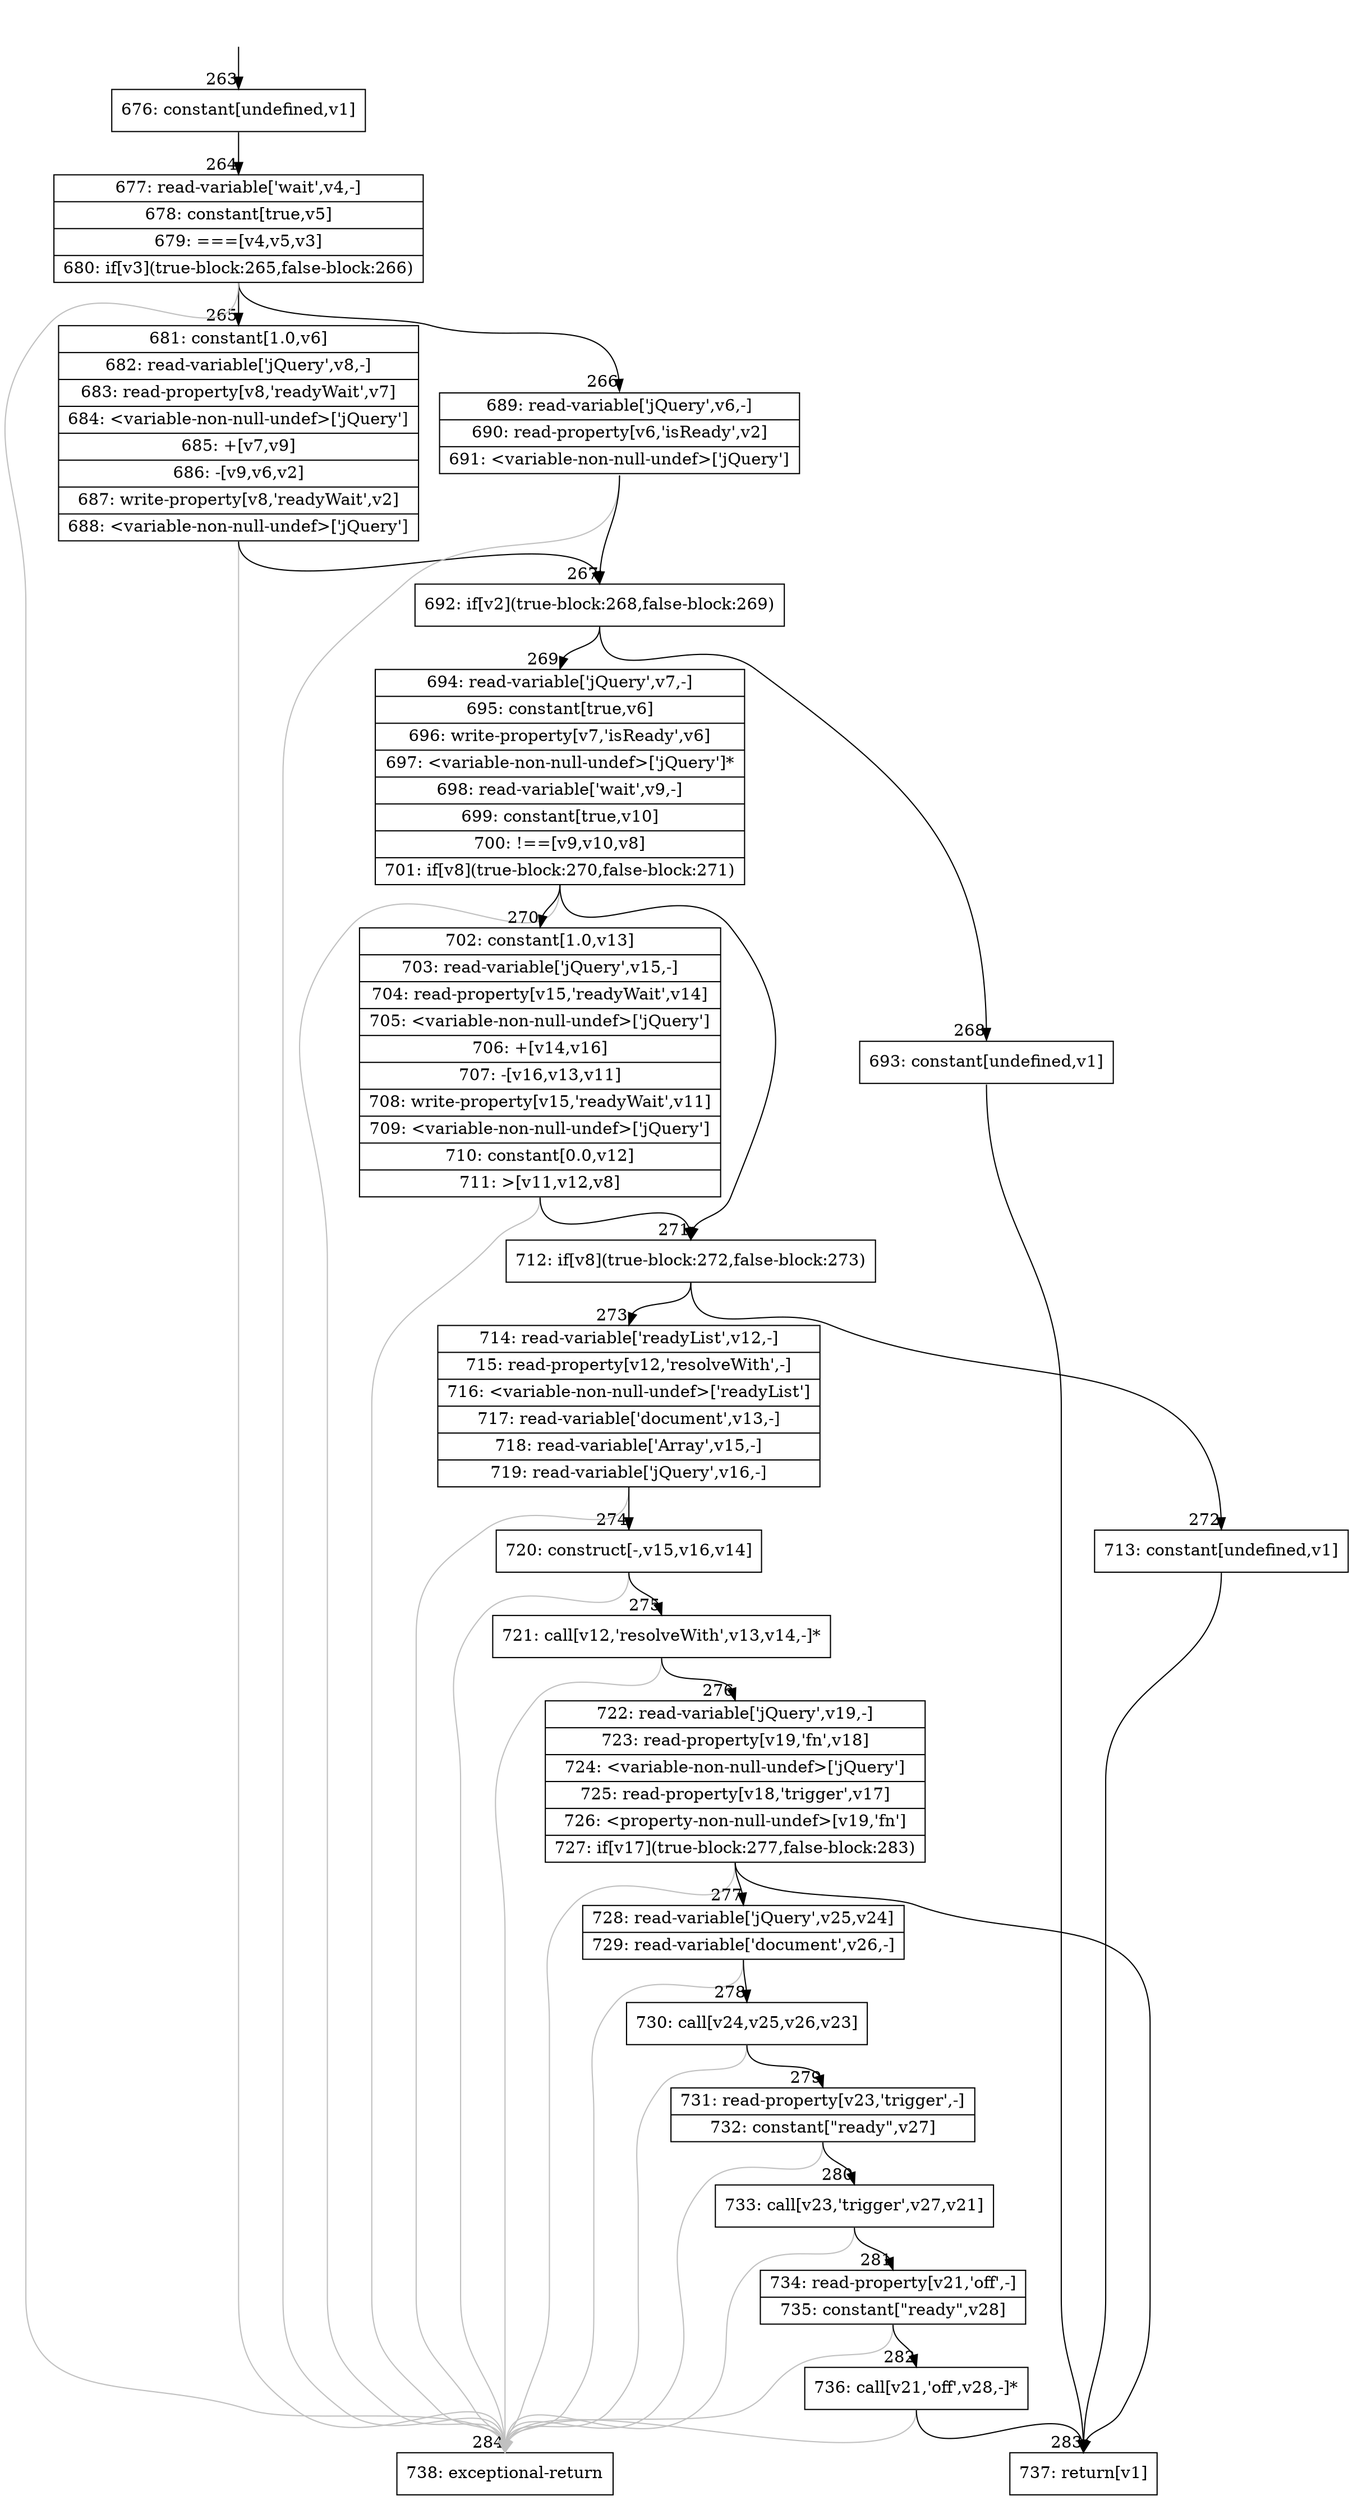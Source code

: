 digraph {
rankdir="TD"
BB_entry21[shape=none,label=""];
BB_entry21 -> BB263 [tailport=s, headport=n, headlabel="    263"]
BB263 [shape=record label="{676: constant[undefined,v1]}" ] 
BB263 -> BB264 [tailport=s, headport=n, headlabel="      264"]
BB264 [shape=record label="{677: read-variable['wait',v4,-]|678: constant[true,v5]|679: ===[v4,v5,v3]|680: if[v3](true-block:265,false-block:266)}" ] 
BB264 -> BB265 [tailport=s, headport=n, headlabel="      265"]
BB264 -> BB266 [tailport=s, headport=n, headlabel="      266"]
BB264 -> BB284 [tailport=s, headport=n, color=gray, headlabel="      284"]
BB265 [shape=record label="{681: constant[1.0,v6]|682: read-variable['jQuery',v8,-]|683: read-property[v8,'readyWait',v7]|684: \<variable-non-null-undef\>['jQuery']|685: +[v7,v9]|686: -[v9,v6,v2]|687: write-property[v8,'readyWait',v2]|688: \<variable-non-null-undef\>['jQuery']}" ] 
BB265 -> BB267 [tailport=s, headport=n, headlabel="      267"]
BB265 -> BB284 [tailport=s, headport=n, color=gray]
BB266 [shape=record label="{689: read-variable['jQuery',v6,-]|690: read-property[v6,'isReady',v2]|691: \<variable-non-null-undef\>['jQuery']}" ] 
BB266 -> BB267 [tailport=s, headport=n]
BB266 -> BB284 [tailport=s, headport=n, color=gray]
BB267 [shape=record label="{692: if[v2](true-block:268,false-block:269)}" ] 
BB267 -> BB268 [tailport=s, headport=n, headlabel="      268"]
BB267 -> BB269 [tailport=s, headport=n, headlabel="      269"]
BB268 [shape=record label="{693: constant[undefined,v1]}" ] 
BB268 -> BB283 [tailport=s, headport=n, headlabel="      283"]
BB269 [shape=record label="{694: read-variable['jQuery',v7,-]|695: constant[true,v6]|696: write-property[v7,'isReady',v6]|697: \<variable-non-null-undef\>['jQuery']*|698: read-variable['wait',v9,-]|699: constant[true,v10]|700: !==[v9,v10,v8]|701: if[v8](true-block:270,false-block:271)}" ] 
BB269 -> BB271 [tailport=s, headport=n, headlabel="      271"]
BB269 -> BB270 [tailport=s, headport=n, headlabel="      270"]
BB269 -> BB284 [tailport=s, headport=n, color=gray]
BB270 [shape=record label="{702: constant[1.0,v13]|703: read-variable['jQuery',v15,-]|704: read-property[v15,'readyWait',v14]|705: \<variable-non-null-undef\>['jQuery']|706: +[v14,v16]|707: -[v16,v13,v11]|708: write-property[v15,'readyWait',v11]|709: \<variable-non-null-undef\>['jQuery']|710: constant[0.0,v12]|711: \>[v11,v12,v8]}" ] 
BB270 -> BB271 [tailport=s, headport=n]
BB270 -> BB284 [tailport=s, headport=n, color=gray]
BB271 [shape=record label="{712: if[v8](true-block:272,false-block:273)}" ] 
BB271 -> BB272 [tailport=s, headport=n, headlabel="      272"]
BB271 -> BB273 [tailport=s, headport=n, headlabel="      273"]
BB272 [shape=record label="{713: constant[undefined,v1]}" ] 
BB272 -> BB283 [tailport=s, headport=n]
BB273 [shape=record label="{714: read-variable['readyList',v12,-]|715: read-property[v12,'resolveWith',-]|716: \<variable-non-null-undef\>['readyList']|717: read-variable['document',v13,-]|718: read-variable['Array',v15,-]|719: read-variable['jQuery',v16,-]}" ] 
BB273 -> BB274 [tailport=s, headport=n, headlabel="      274"]
BB273 -> BB284 [tailport=s, headport=n, color=gray]
BB274 [shape=record label="{720: construct[-,v15,v16,v14]}" ] 
BB274 -> BB275 [tailport=s, headport=n, headlabel="      275"]
BB274 -> BB284 [tailport=s, headport=n, color=gray]
BB275 [shape=record label="{721: call[v12,'resolveWith',v13,v14,-]*}" ] 
BB275 -> BB276 [tailport=s, headport=n, headlabel="      276"]
BB275 -> BB284 [tailport=s, headport=n, color=gray]
BB276 [shape=record label="{722: read-variable['jQuery',v19,-]|723: read-property[v19,'fn',v18]|724: \<variable-non-null-undef\>['jQuery']|725: read-property[v18,'trigger',v17]|726: \<property-non-null-undef\>[v19,'fn']|727: if[v17](true-block:277,false-block:283)}" ] 
BB276 -> BB277 [tailport=s, headport=n, headlabel="      277"]
BB276 -> BB283 [tailport=s, headport=n]
BB276 -> BB284 [tailport=s, headport=n, color=gray]
BB277 [shape=record label="{728: read-variable['jQuery',v25,v24]|729: read-variable['document',v26,-]}" ] 
BB277 -> BB278 [tailport=s, headport=n, headlabel="      278"]
BB277 -> BB284 [tailport=s, headport=n, color=gray]
BB278 [shape=record label="{730: call[v24,v25,v26,v23]}" ] 
BB278 -> BB279 [tailport=s, headport=n, headlabel="      279"]
BB278 -> BB284 [tailport=s, headport=n, color=gray]
BB279 [shape=record label="{731: read-property[v23,'trigger',-]|732: constant[\"ready\",v27]}" ] 
BB279 -> BB280 [tailport=s, headport=n, headlabel="      280"]
BB279 -> BB284 [tailport=s, headport=n, color=gray]
BB280 [shape=record label="{733: call[v23,'trigger',v27,v21]}" ] 
BB280 -> BB281 [tailport=s, headport=n, headlabel="      281"]
BB280 -> BB284 [tailport=s, headport=n, color=gray]
BB281 [shape=record label="{734: read-property[v21,'off',-]|735: constant[\"ready\",v28]}" ] 
BB281 -> BB282 [tailport=s, headport=n, headlabel="      282"]
BB281 -> BB284 [tailport=s, headport=n, color=gray]
BB282 [shape=record label="{736: call[v21,'off',v28,-]*}" ] 
BB282 -> BB283 [tailport=s, headport=n]
BB282 -> BB284 [tailport=s, headport=n, color=gray]
BB283 [shape=record label="{737: return[v1]}" ] 
BB284 [shape=record label="{738: exceptional-return}" ] 
}

